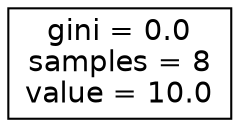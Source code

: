 digraph Tree {
node [shape=box, fontname="helvetica"] ;
edge [fontname="helvetica"] ;
0 [label="gini = 0.0\nsamples = 8\nvalue = 10.0"] ;
}